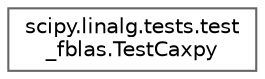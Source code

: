 digraph "Graphical Class Hierarchy"
{
 // LATEX_PDF_SIZE
  bgcolor="transparent";
  edge [fontname=Helvetica,fontsize=10,labelfontname=Helvetica,labelfontsize=10];
  node [fontname=Helvetica,fontsize=10,shape=box,height=0.2,width=0.4];
  rankdir="LR";
  Node0 [id="Node000000",label="scipy.linalg.tests.test\l_fblas.TestCaxpy",height=0.2,width=0.4,color="grey40", fillcolor="white", style="filled",URL="$dc/d93/classscipy_1_1linalg_1_1tests_1_1test__fblas_1_1TestCaxpy.html",tooltip=" "];
}
